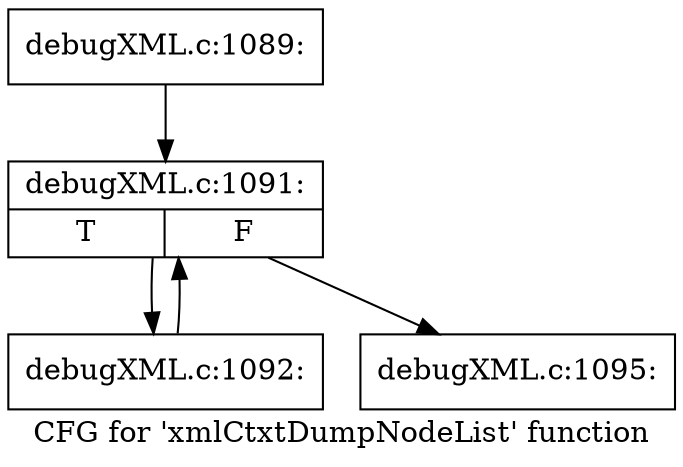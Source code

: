 digraph "CFG for 'xmlCtxtDumpNodeList' function" {
	label="CFG for 'xmlCtxtDumpNodeList' function";

	Node0x4b6b7c0 [shape=record,label="{debugXML.c:1089:}"];
	Node0x4b6b7c0 -> Node0x4b6bad0;
	Node0x4b6bad0 [shape=record,label="{debugXML.c:1091:|{<s0>T|<s1>F}}"];
	Node0x4b6bad0 -> Node0x49ead80;
	Node0x4b6bad0 -> Node0x4b6bc70;
	Node0x49ead80 [shape=record,label="{debugXML.c:1092:}"];
	Node0x49ead80 -> Node0x4b6bad0;
	Node0x4b6bc70 [shape=record,label="{debugXML.c:1095:}"];
}

